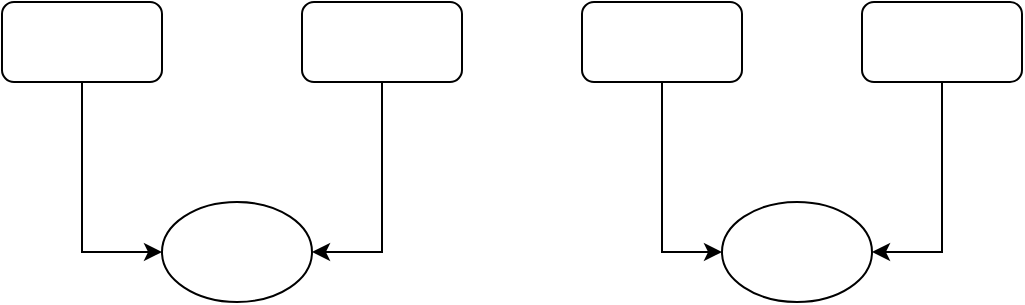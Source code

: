 <mxfile version="13.1.5" type="github">
  <diagram id="Lff7YvmYgtOwgRBLiUNm" name="Page-1">
    <mxGraphModel dx="1422" dy="772" grid="1" gridSize="10" guides="1" tooltips="1" connect="1" arrows="1" fold="1" page="1" pageScale="1" pageWidth="827" pageHeight="1169" math="0" shadow="0">
      <root>
        <mxCell id="0" />
        <mxCell id="1" parent="0" />
        <mxCell id="Yo-x4cgYG-3PW48Pr5Y--7" style="edgeStyle=orthogonalEdgeStyle;rounded=0;orthogonalLoop=1;jettySize=auto;html=1;entryX=0;entryY=0.5;entryDx=0;entryDy=0;" edge="1" parent="1" source="Yo-x4cgYG-3PW48Pr5Y--1" target="Yo-x4cgYG-3PW48Pr5Y--6">
          <mxGeometry relative="1" as="geometry" />
        </mxCell>
        <mxCell id="Yo-x4cgYG-3PW48Pr5Y--1" value="" style="rounded=1;whiteSpace=wrap;html=1;" vertex="1" parent="1">
          <mxGeometry x="90" y="490" width="80" height="40" as="geometry" />
        </mxCell>
        <mxCell id="Yo-x4cgYG-3PW48Pr5Y--8" style="edgeStyle=orthogonalEdgeStyle;rounded=0;orthogonalLoop=1;jettySize=auto;html=1;entryX=1;entryY=0.5;entryDx=0;entryDy=0;" edge="1" parent="1" source="Yo-x4cgYG-3PW48Pr5Y--2" target="Yo-x4cgYG-3PW48Pr5Y--6">
          <mxGeometry relative="1" as="geometry" />
        </mxCell>
        <mxCell id="Yo-x4cgYG-3PW48Pr5Y--2" value="" style="rounded=1;whiteSpace=wrap;html=1;" vertex="1" parent="1">
          <mxGeometry x="240" y="490" width="80" height="40" as="geometry" />
        </mxCell>
        <mxCell id="Yo-x4cgYG-3PW48Pr5Y--11" style="edgeStyle=orthogonalEdgeStyle;rounded=0;orthogonalLoop=1;jettySize=auto;html=1;entryX=0;entryY=0.5;entryDx=0;entryDy=0;" edge="1" parent="1" source="Yo-x4cgYG-3PW48Pr5Y--3" target="Yo-x4cgYG-3PW48Pr5Y--9">
          <mxGeometry relative="1" as="geometry" />
        </mxCell>
        <mxCell id="Yo-x4cgYG-3PW48Pr5Y--3" value="" style="rounded=1;whiteSpace=wrap;html=1;" vertex="1" parent="1">
          <mxGeometry x="380" y="490" width="80" height="40" as="geometry" />
        </mxCell>
        <mxCell id="Yo-x4cgYG-3PW48Pr5Y--12" style="edgeStyle=orthogonalEdgeStyle;rounded=0;orthogonalLoop=1;jettySize=auto;html=1;entryX=1;entryY=0.5;entryDx=0;entryDy=0;" edge="1" parent="1" source="Yo-x4cgYG-3PW48Pr5Y--4" target="Yo-x4cgYG-3PW48Pr5Y--9">
          <mxGeometry relative="1" as="geometry" />
        </mxCell>
        <mxCell id="Yo-x4cgYG-3PW48Pr5Y--4" value="" style="rounded=1;whiteSpace=wrap;html=1;" vertex="1" parent="1">
          <mxGeometry x="520" y="490" width="80" height="40" as="geometry" />
        </mxCell>
        <mxCell id="Yo-x4cgYG-3PW48Pr5Y--6" value="" style="ellipse;whiteSpace=wrap;html=1;" vertex="1" parent="1">
          <mxGeometry x="170" y="590" width="75" height="50" as="geometry" />
        </mxCell>
        <mxCell id="Yo-x4cgYG-3PW48Pr5Y--9" value="" style="ellipse;whiteSpace=wrap;html=1;" vertex="1" parent="1">
          <mxGeometry x="450" y="590" width="75" height="50" as="geometry" />
        </mxCell>
      </root>
    </mxGraphModel>
  </diagram>
</mxfile>
